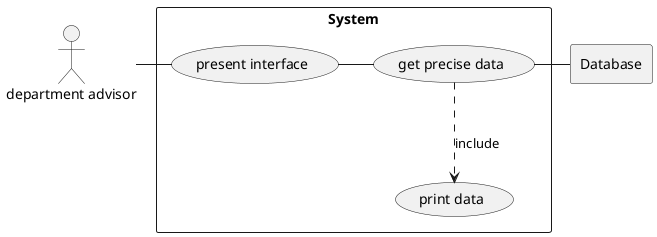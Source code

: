 @startuml

actor A as "department advisor"

rectangle Database

rectangle System {
usecase UC3 as "present interface"
usecase UC1 as "get precise data"
usecase UC2 as "print data"

A - UC3
UC1 - Database
UC1 ..> UC2 : include
UC3 - UC1
}

@enduml